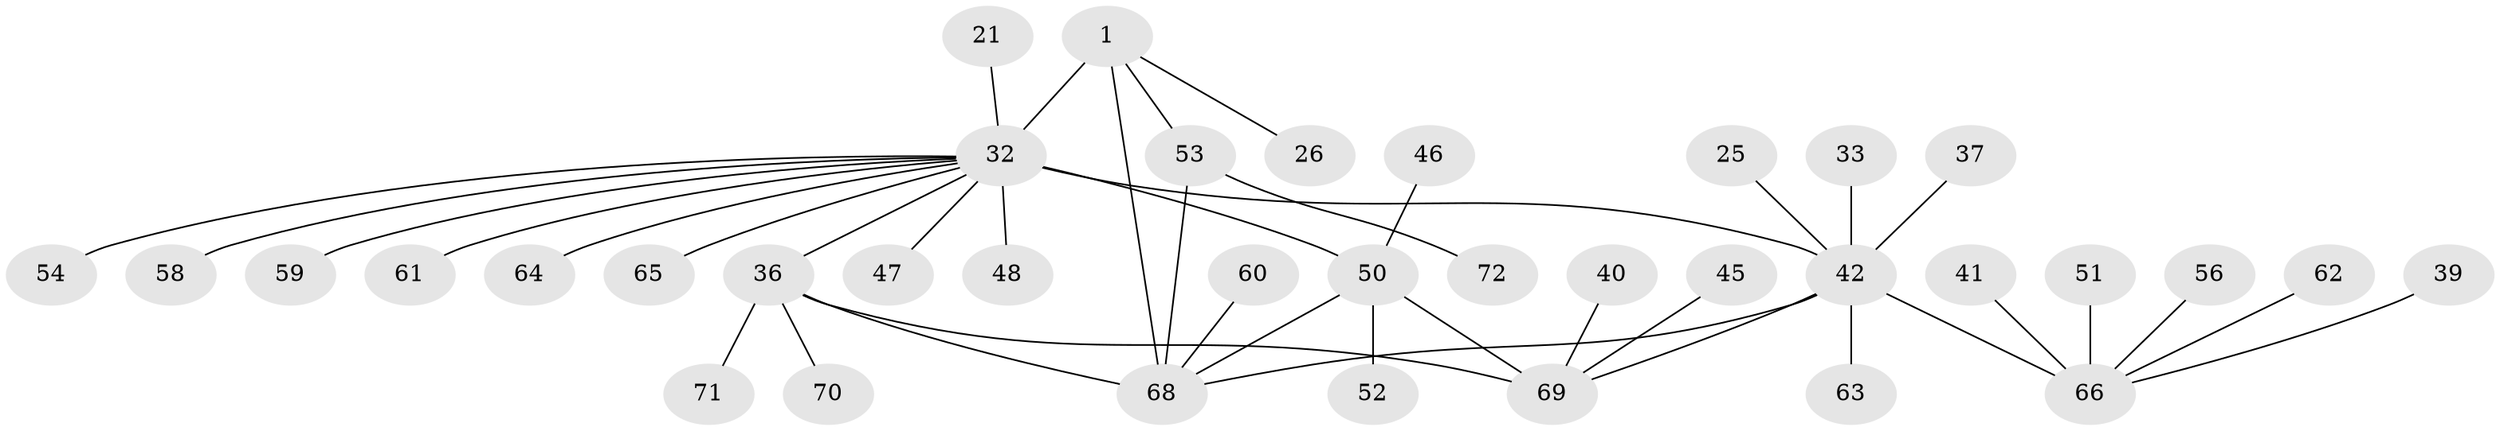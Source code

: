 // original degree distribution, {7: 0.041666666666666664, 4: 0.041666666666666664, 10: 0.013888888888888888, 3: 0.041666666666666664, 8: 0.013888888888888888, 6: 0.027777777777777776, 5: 0.06944444444444445, 9: 0.013888888888888888, 1: 0.5555555555555556, 2: 0.18055555555555555}
// Generated by graph-tools (version 1.1) at 2025/54/03/09/25 04:54:05]
// undirected, 36 vertices, 41 edges
graph export_dot {
graph [start="1"]
  node [color=gray90,style=filled];
  1;
  21;
  25;
  26;
  32 [super="+16+5+3"];
  33 [super="+30"];
  36 [super="+8+23"];
  37;
  39;
  40;
  41 [super="+35"];
  42 [super="+20+13"];
  45;
  46;
  47;
  48;
  50 [super="+43+6+38"];
  51;
  52;
  53 [super="+11"];
  54 [super="+27"];
  56;
  58;
  59 [super="+55"];
  60;
  61;
  62;
  63;
  64 [super="+44"];
  65;
  66 [super="+15"];
  68 [super="+28+12+29+22"];
  69 [super="+9"];
  70;
  71 [super="+67"];
  72 [super="+19"];
  1 -- 26;
  1 -- 53 [weight=2];
  1 -- 32 [weight=3];
  1 -- 68;
  21 -- 32;
  25 -- 42;
  32 -- 64;
  32 -- 58;
  32 -- 42 [weight=3];
  32 -- 61;
  32 -- 65;
  32 -- 36;
  32 -- 47;
  32 -- 48;
  32 -- 54;
  32 -- 59;
  32 -- 50 [weight=2];
  33 -- 42;
  36 -- 68;
  36 -- 70;
  36 -- 71;
  36 -- 69 [weight=2];
  37 -- 42;
  39 -- 66;
  40 -- 69;
  41 -- 66;
  42 -- 63;
  42 -- 68;
  42 -- 66 [weight=2];
  42 -- 69;
  45 -- 69;
  46 -- 50;
  50 -- 68;
  50 -- 52;
  50 -- 69;
  51 -- 66;
  53 -- 72;
  53 -- 68 [weight=2];
  56 -- 66;
  60 -- 68;
  62 -- 66;
}
